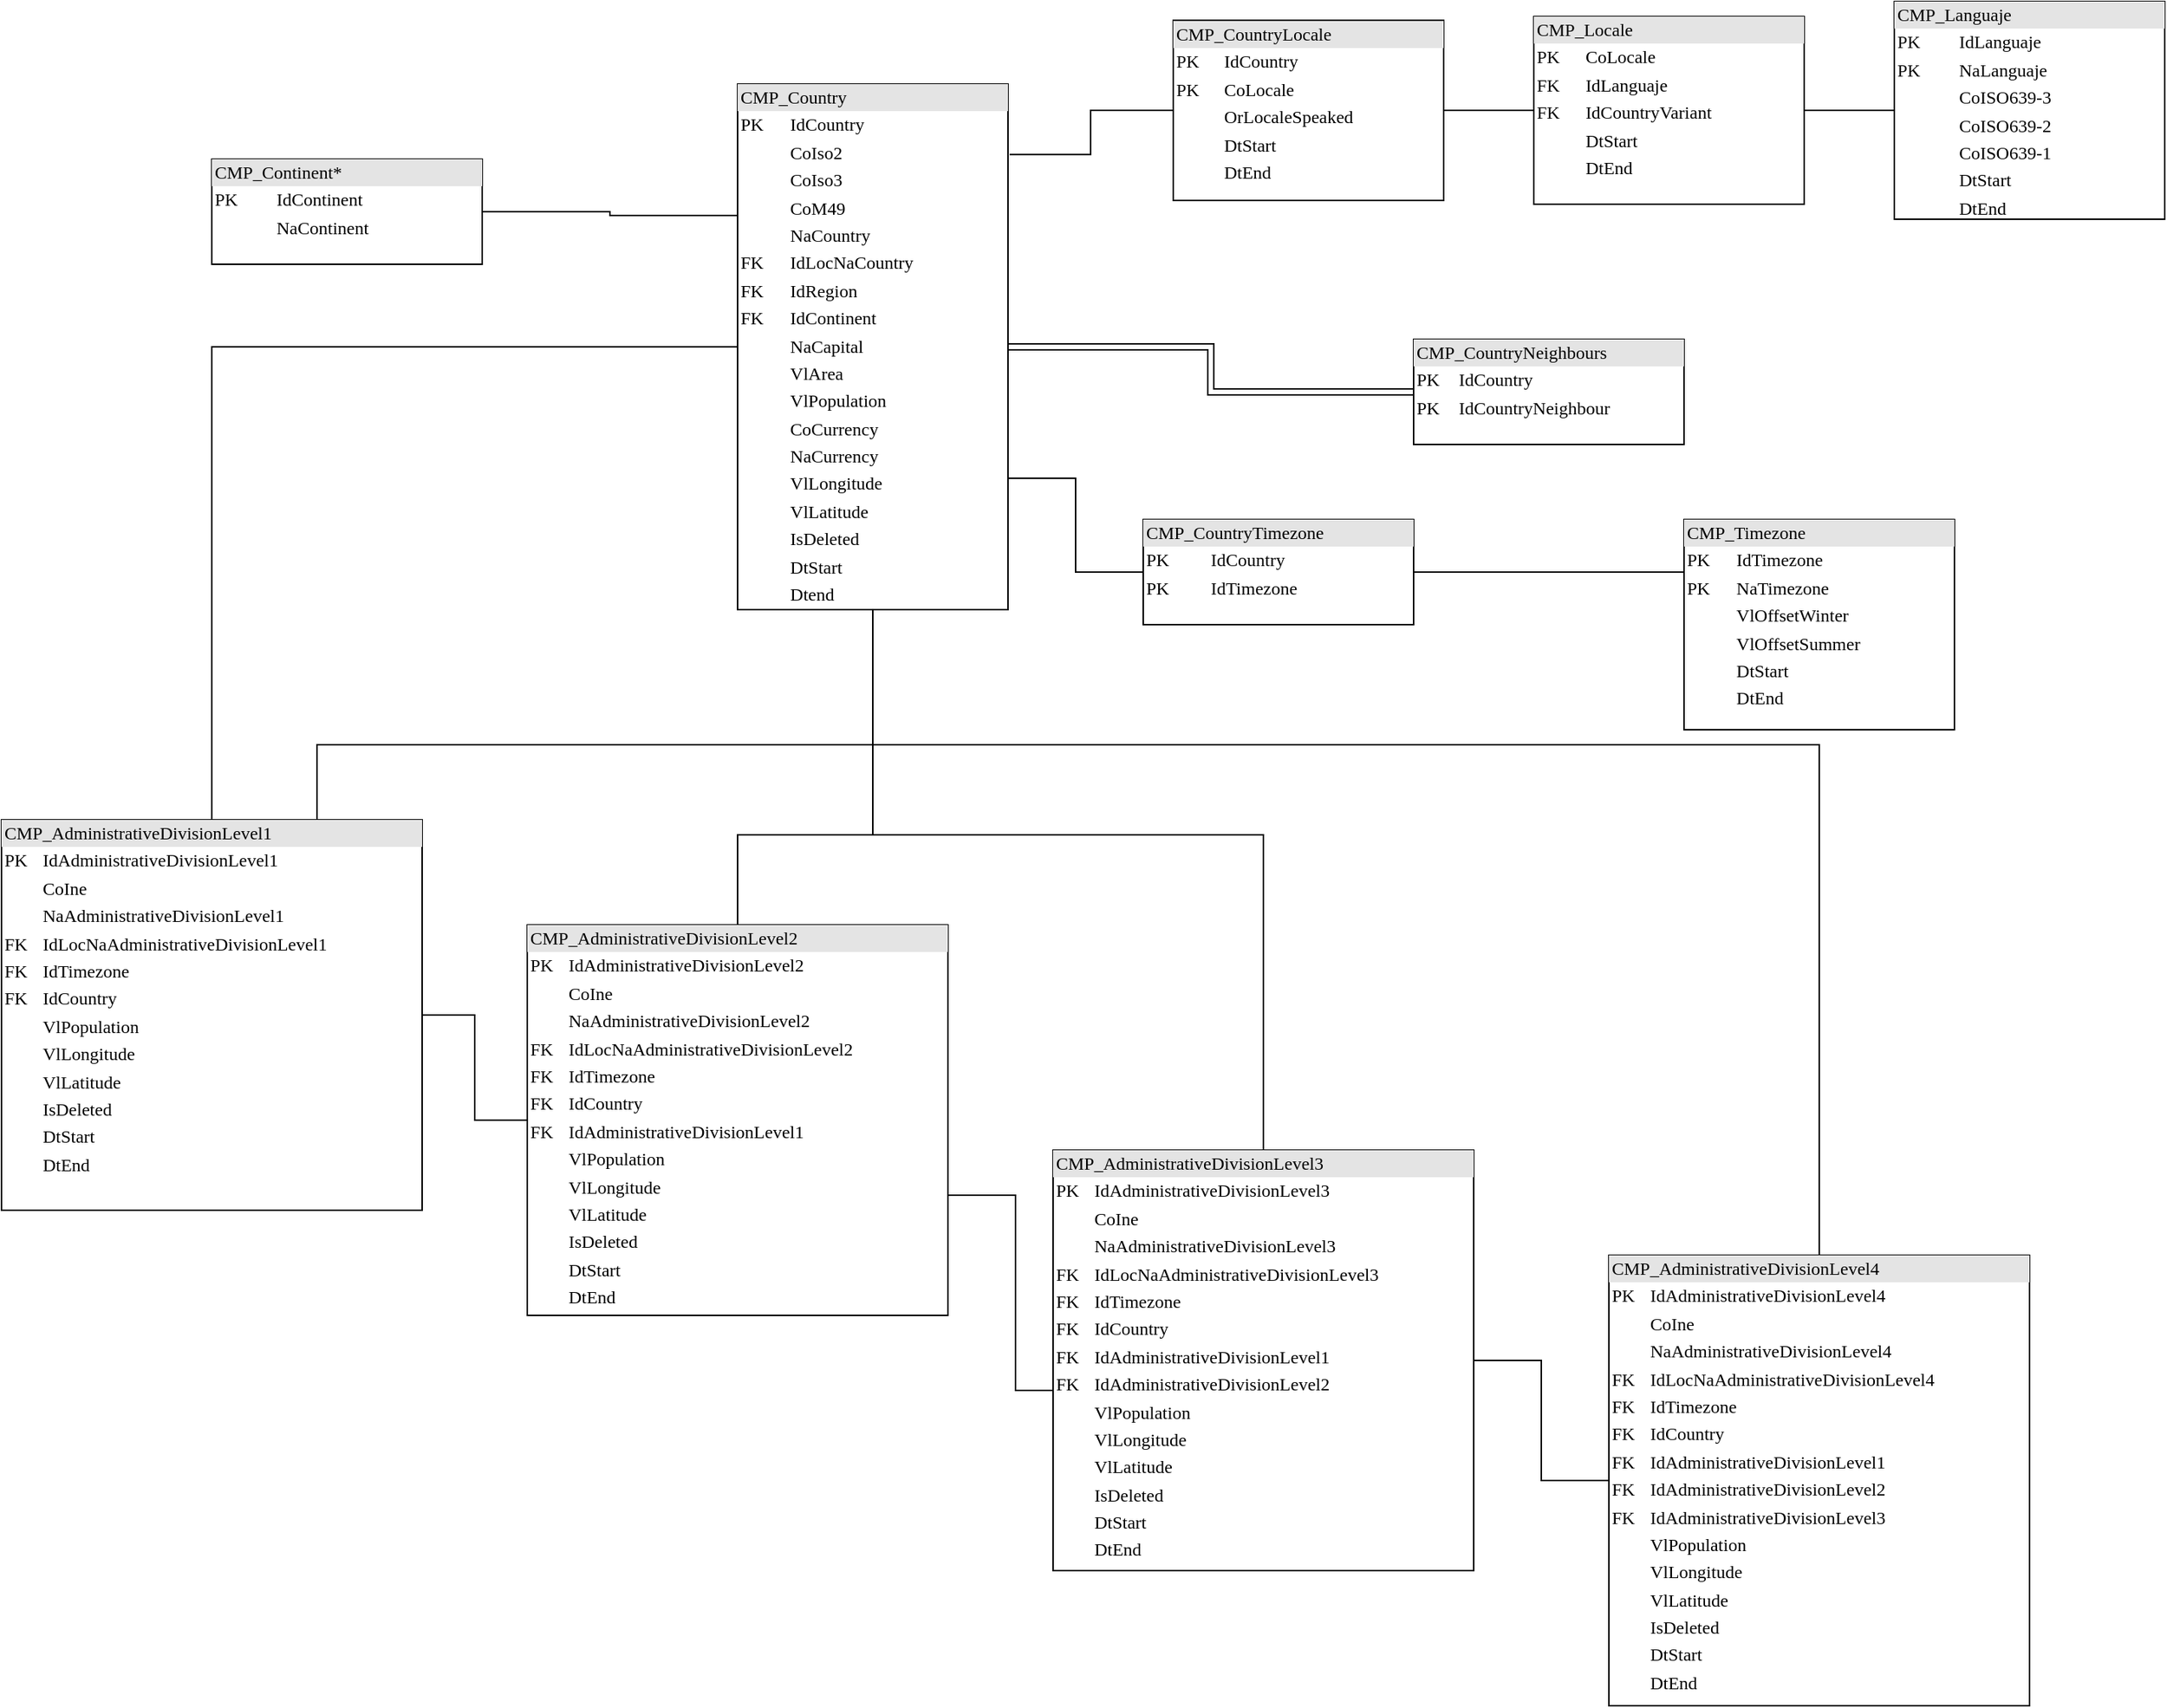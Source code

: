 <mxfile version="13.7.9" type="github">
  <diagram name="Page-1" id="2ca16b54-16f6-2749-3443-fa8db7711227">
    <mxGraphModel dx="2522" dy="762" grid="1" gridSize="10" guides="1" tooltips="1" connect="1" arrows="1" fold="1" page="1" pageScale="1" pageWidth="1100" pageHeight="850" background="#ffffff" math="0" shadow="0">
      <root>
        <mxCell id="0" />
        <mxCell id="1" parent="0" />
        <mxCell id="xBLFMSHuW-Dx7zJTYd9U-6" value="" style="edgeStyle=orthogonalEdgeStyle;rounded=0;orthogonalLoop=1;jettySize=auto;html=1;startArrow=none;startFill=0;endArrow=none;endFill=0;entryX=0;entryY=0.25;entryDx=0;entryDy=0;" edge="1" parent="1" source="2ed32ef02a7f4228-1" target="2ed32ef02a7f4228-5">
          <mxGeometry relative="1" as="geometry" />
        </mxCell>
        <mxCell id="2ed32ef02a7f4228-1" value="&lt;div style=&quot;box-sizing: border-box ; width: 100% ; background: #e4e4e4 ; padding: 2px&quot;&gt;CMP_Continent*&lt;/div&gt;&lt;table style=&quot;width: 100% ; font-size: 1em&quot; cellpadding=&quot;2&quot; cellspacing=&quot;0&quot;&gt;&lt;tbody&gt;&lt;tr&gt;&lt;td&gt;PK&lt;/td&gt;&lt;td&gt;IdContinent&lt;/td&gt;&lt;/tr&gt;&lt;tr&gt;&lt;td&gt;&lt;br&gt;&lt;/td&gt;&lt;td&gt;NaContinent&lt;br&gt;&lt;/td&gt;&lt;/tr&gt;&lt;tr&gt;&lt;td&gt;&lt;/td&gt;&lt;td&gt;&lt;br&gt;&lt;/td&gt;&lt;/tr&gt;&lt;/tbody&gt;&lt;/table&gt;" style="verticalAlign=top;align=left;overflow=fill;html=1;rounded=0;shadow=0;comic=0;labelBackgroundColor=none;strokeWidth=1;fontFamily=Verdana;fontSize=12" parent="1" vertex="1">
          <mxGeometry x="-210" y="290" width="180" height="70" as="geometry" />
        </mxCell>
        <mxCell id="2ed32ef02a7f4228-4" value="&lt;div style=&quot;box-sizing: border-box ; width: 100% ; background: #e4e4e4 ; padding: 2px&quot;&gt;CMP_AdministrativeDivisionLevel1&lt;/div&gt;&lt;table style=&quot;width: 100% ; font-size: 1em&quot; cellpadding=&quot;2&quot; cellspacing=&quot;0&quot;&gt;&lt;tbody&gt;&lt;tr&gt;&lt;td&gt;PK&lt;/td&gt;&lt;td&gt;IdAdministrativeDivisionLevel1&lt;/td&gt;&lt;/tr&gt;&lt;tr&gt;&lt;td&gt;&lt;br&gt;&lt;/td&gt;&lt;td&gt;CoIne&lt;/td&gt;&lt;/tr&gt;&lt;tr&gt;&lt;td&gt;&lt;br&gt;&lt;/td&gt;&lt;td&gt;NaAdministrativeDivisionLevel1&lt;br&gt;&lt;/td&gt;&lt;/tr&gt;&lt;tr&gt;&lt;td&gt;FK&lt;/td&gt;&lt;td&gt;IdLocNaAdministrativeDivisionLevel1&lt;br&gt;&lt;/td&gt;&lt;/tr&gt;&lt;tr&gt;&lt;td&gt;FK&lt;/td&gt;&lt;td&gt;IdTimezone&lt;/td&gt;&lt;/tr&gt;&lt;tr&gt;&lt;td&gt;FK&lt;/td&gt;&lt;td&gt;IdCountry&lt;br&gt;&lt;/td&gt;&lt;/tr&gt;&lt;tr&gt;&lt;td&gt;&lt;br&gt;&lt;/td&gt;&lt;td&gt;VlPopulation&lt;/td&gt;&lt;/tr&gt;&lt;tr&gt;&lt;td&gt;&lt;br&gt;&lt;/td&gt;&lt;td&gt;VlLongitude&lt;/td&gt;&lt;/tr&gt;&lt;tr&gt;&lt;td&gt;&lt;br&gt;&lt;/td&gt;&lt;td&gt;VlLatitude&lt;/td&gt;&lt;/tr&gt;&lt;tr&gt;&lt;td&gt;&lt;br&gt;&lt;/td&gt;&lt;td&gt;IsDeleted&lt;/td&gt;&lt;/tr&gt;&lt;tr&gt;&lt;td&gt;&lt;br&gt;&lt;/td&gt;&lt;td&gt;DtStart&lt;/td&gt;&lt;/tr&gt;&lt;tr&gt;&lt;td&gt;&lt;br&gt;&lt;/td&gt;&lt;td&gt;DtEnd&lt;/td&gt;&lt;/tr&gt;&lt;/tbody&gt;&lt;/table&gt;" style="verticalAlign=top;align=left;overflow=fill;html=1;rounded=0;shadow=0;comic=0;labelBackgroundColor=none;strokeWidth=1;fontFamily=Verdana;fontSize=12" parent="1" vertex="1">
          <mxGeometry x="-350" y="730" width="280" height="260" as="geometry" />
        </mxCell>
        <mxCell id="xBLFMSHuW-Dx7zJTYd9U-7" value="" style="edgeStyle=orthogonalEdgeStyle;rounded=0;orthogonalLoop=1;jettySize=auto;html=1;startArrow=none;startFill=0;endArrow=none;endFill=0;" edge="1" parent="1" source="2ed32ef02a7f4228-5" target="2ed32ef02a7f4228-4">
          <mxGeometry relative="1" as="geometry" />
        </mxCell>
        <mxCell id="xBLFMSHuW-Dx7zJTYd9U-14" value="" style="edgeStyle=orthogonalEdgeStyle;rounded=0;orthogonalLoop=1;jettySize=auto;html=1;startArrow=none;startFill=0;endArrow=none;endFill=0;shape=link;" edge="1" parent="1" source="2ed32ef02a7f4228-5" target="xBLFMSHuW-Dx7zJTYd9U-12">
          <mxGeometry relative="1" as="geometry" />
        </mxCell>
        <mxCell id="xBLFMSHuW-Dx7zJTYd9U-25" style="edgeStyle=orthogonalEdgeStyle;rounded=0;orthogonalLoop=1;jettySize=auto;html=1;exitX=1;exitY=0.75;exitDx=0;exitDy=0;entryX=0;entryY=0.5;entryDx=0;entryDy=0;startArrow=none;startFill=0;endArrow=none;endFill=0;" edge="1" parent="1" source="2ed32ef02a7f4228-5" target="xBLFMSHuW-Dx7zJTYd9U-24">
          <mxGeometry relative="1" as="geometry" />
        </mxCell>
        <mxCell id="xBLFMSHuW-Dx7zJTYd9U-31" style="edgeStyle=orthogonalEdgeStyle;rounded=0;orthogonalLoop=1;jettySize=auto;html=1;exitX=0.5;exitY=1;exitDx=0;exitDy=0;entryX=0.75;entryY=0;entryDx=0;entryDy=0;startArrow=none;startFill=0;endArrow=none;endFill=0;" edge="1" parent="1" source="2ed32ef02a7f4228-5" target="2ed32ef02a7f4228-4">
          <mxGeometry relative="1" as="geometry">
            <Array as="points">
              <mxPoint x="230" y="680" />
              <mxPoint x="-140" y="680" />
            </Array>
          </mxGeometry>
        </mxCell>
        <mxCell id="xBLFMSHuW-Dx7zJTYd9U-32" style="edgeStyle=orthogonalEdgeStyle;rounded=0;orthogonalLoop=1;jettySize=auto;html=1;exitX=0.5;exitY=1;exitDx=0;exitDy=0;entryX=0.5;entryY=0;entryDx=0;entryDy=0;startArrow=none;startFill=0;endArrow=none;endFill=0;" edge="1" parent="1" source="2ed32ef02a7f4228-5" target="xBLFMSHuW-Dx7zJTYd9U-2">
          <mxGeometry relative="1" as="geometry">
            <Array as="points">
              <mxPoint x="230" y="740" />
              <mxPoint x="140" y="740" />
            </Array>
          </mxGeometry>
        </mxCell>
        <mxCell id="xBLFMSHuW-Dx7zJTYd9U-33" style="edgeStyle=orthogonalEdgeStyle;rounded=0;orthogonalLoop=1;jettySize=auto;html=1;exitX=0.5;exitY=1;exitDx=0;exitDy=0;entryX=0.5;entryY=0;entryDx=0;entryDy=0;startArrow=none;startFill=0;endArrow=none;endFill=0;" edge="1" parent="1" source="2ed32ef02a7f4228-5" target="xBLFMSHuW-Dx7zJTYd9U-3">
          <mxGeometry relative="1" as="geometry">
            <Array as="points">
              <mxPoint x="230" y="740" />
              <mxPoint x="490" y="740" />
            </Array>
          </mxGeometry>
        </mxCell>
        <mxCell id="xBLFMSHuW-Dx7zJTYd9U-34" style="edgeStyle=orthogonalEdgeStyle;rounded=0;orthogonalLoop=1;jettySize=auto;html=1;exitX=0.5;exitY=1;exitDx=0;exitDy=0;entryX=0.5;entryY=0;entryDx=0;entryDy=0;startArrow=none;startFill=0;endArrow=none;endFill=0;" edge="1" parent="1" source="2ed32ef02a7f4228-5" target="xBLFMSHuW-Dx7zJTYd9U-4">
          <mxGeometry relative="1" as="geometry">
            <Array as="points">
              <mxPoint x="230" y="680" />
              <mxPoint x="860" y="680" />
            </Array>
          </mxGeometry>
        </mxCell>
        <mxCell id="2ed32ef02a7f4228-5" value="&lt;div style=&quot;box-sizing: border-box ; width: 100% ; background: #e4e4e4 ; padding: 2px&quot;&gt;CMP_Country&lt;/div&gt;&lt;table style=&quot;width: 100% ; font-size: 1em&quot; cellpadding=&quot;2&quot; cellspacing=&quot;0&quot;&gt;&lt;tbody&gt;&lt;tr&gt;&lt;td&gt;PK&lt;/td&gt;&lt;td&gt;IdCountry&lt;/td&gt;&lt;/tr&gt;&lt;tr&gt;&lt;td&gt;&lt;br&gt;&lt;/td&gt;&lt;td&gt;CoIso2&lt;/td&gt;&lt;/tr&gt;&lt;tr&gt;&lt;td&gt;&lt;br&gt;&lt;/td&gt;&lt;td&gt;CoIso3&lt;/td&gt;&lt;/tr&gt;&lt;tr&gt;&lt;td&gt;&lt;/td&gt;&lt;td&gt;CoM49&lt;/td&gt;&lt;/tr&gt;&lt;tr&gt;&lt;td&gt;&lt;br&gt;&lt;/td&gt;&lt;td&gt;NaCountry&lt;/td&gt;&lt;/tr&gt;&lt;tr&gt;&lt;td&gt;FK&lt;/td&gt;&lt;td&gt;IdLocNaCountry&lt;/td&gt;&lt;/tr&gt;&lt;tr&gt;&lt;td&gt;FK&lt;/td&gt;&lt;td&gt;IdRegion&lt;/td&gt;&lt;/tr&gt;&lt;tr&gt;&lt;td&gt;FK&lt;/td&gt;&lt;td&gt;IdContinent&lt;/td&gt;&lt;/tr&gt;&lt;tr&gt;&lt;td&gt;&lt;br&gt;&lt;/td&gt;&lt;td&gt;NaCapital&lt;/td&gt;&lt;/tr&gt;&lt;tr&gt;&lt;td&gt;&lt;br&gt;&lt;/td&gt;&lt;td&gt;VlArea&lt;/td&gt;&lt;/tr&gt;&lt;tr&gt;&lt;td&gt;&lt;br&gt;&lt;/td&gt;&lt;td&gt;VlPopulation&lt;/td&gt;&lt;/tr&gt;&lt;tr&gt;&lt;td&gt;&lt;br&gt;&lt;/td&gt;&lt;td&gt;CoCurrency&lt;/td&gt;&lt;/tr&gt;&lt;tr&gt;&lt;td&gt;&lt;br&gt;&lt;/td&gt;&lt;td&gt;NaCurrency&lt;/td&gt;&lt;/tr&gt;&lt;tr&gt;&lt;td&gt;&lt;br&gt;&lt;/td&gt;&lt;td&gt;VlLongitude&lt;/td&gt;&lt;/tr&gt;&lt;tr&gt;&lt;td&gt;&lt;br&gt;&lt;/td&gt;&lt;td&gt;VlLatitude&lt;/td&gt;&lt;/tr&gt;&lt;tr&gt;&lt;td&gt;&lt;br&gt;&lt;/td&gt;&lt;td&gt;IsDeleted&lt;/td&gt;&lt;/tr&gt;&lt;tr&gt;&lt;td&gt;&lt;br&gt;&lt;/td&gt;&lt;td&gt;DtStart&lt;/td&gt;&lt;/tr&gt;&lt;tr&gt;&lt;td&gt;&lt;br&gt;&lt;/td&gt;&lt;td&gt;Dtend&lt;/td&gt;&lt;/tr&gt;&lt;/tbody&gt;&lt;/table&gt;" style="verticalAlign=top;align=left;overflow=fill;html=1;rounded=0;shadow=0;comic=0;labelBackgroundColor=none;strokeWidth=1;fontFamily=Verdana;fontSize=12" parent="1" vertex="1">
          <mxGeometry x="140" y="240" width="180" height="350" as="geometry" />
        </mxCell>
        <mxCell id="xBLFMSHuW-Dx7zJTYd9U-8" value="" style="edgeStyle=orthogonalEdgeStyle;rounded=0;orthogonalLoop=1;jettySize=auto;html=1;startArrow=none;startFill=0;endArrow=none;endFill=0;" edge="1" parent="1" source="xBLFMSHuW-Dx7zJTYd9U-2" target="2ed32ef02a7f4228-4">
          <mxGeometry relative="1" as="geometry" />
        </mxCell>
        <mxCell id="xBLFMSHuW-Dx7zJTYd9U-2" value="&lt;div style=&quot;box-sizing: border-box ; width: 100% ; background: #e4e4e4 ; padding: 2px&quot;&gt;CMP_AdministrativeDivisionLevel2&lt;/div&gt;&lt;table style=&quot;width: 100% ; font-size: 1em&quot; cellpadding=&quot;2&quot; cellspacing=&quot;0&quot;&gt;&lt;tbody&gt;&lt;tr&gt;&lt;td&gt;PK&lt;/td&gt;&lt;td&gt;IdAdministrativeDivisionLevel2&lt;/td&gt;&lt;/tr&gt;&lt;tr&gt;&lt;td&gt;&lt;br&gt;&lt;/td&gt;&lt;td&gt;CoIne&lt;/td&gt;&lt;/tr&gt;&lt;tr&gt;&lt;td&gt;&lt;br&gt;&lt;/td&gt;&lt;td&gt;NaAdministrativeDivisionLevel2&lt;br&gt;&lt;/td&gt;&lt;/tr&gt;&lt;tr&gt;&lt;td&gt;FK&lt;/td&gt;&lt;td&gt;IdLocNaAdministrativeDivisionLevel2&lt;br&gt;&lt;/td&gt;&lt;/tr&gt;&lt;tr&gt;&lt;td&gt;FK&lt;/td&gt;&lt;td&gt;IdTimezone&lt;/td&gt;&lt;/tr&gt;&lt;tr&gt;&lt;td&gt;FK&lt;/td&gt;&lt;td&gt;IdCountry&lt;/td&gt;&lt;/tr&gt;&lt;tr&gt;&lt;td&gt;FK&lt;/td&gt;&lt;td&gt;IdAdministrativeDivisionLevel1&lt;br&gt;&lt;/td&gt;&lt;/tr&gt;&lt;tr&gt;&lt;td&gt;&lt;br&gt;&lt;/td&gt;&lt;td&gt;VlPopulation&lt;/td&gt;&lt;/tr&gt;&lt;tr&gt;&lt;td&gt;&lt;br&gt;&lt;/td&gt;&lt;td&gt;VlLongitude&lt;/td&gt;&lt;/tr&gt;&lt;tr&gt;&lt;td&gt;&lt;br&gt;&lt;/td&gt;&lt;td&gt;VlLatitude&lt;/td&gt;&lt;/tr&gt;&lt;tr&gt;&lt;td&gt;&lt;br&gt;&lt;/td&gt;&lt;td&gt;IsDeleted&lt;/td&gt;&lt;/tr&gt;&lt;tr&gt;&lt;td&gt;&lt;br&gt;&lt;/td&gt;&lt;td&gt;DtStart&lt;/td&gt;&lt;/tr&gt;&lt;tr&gt;&lt;td&gt;&lt;br&gt;&lt;/td&gt;&lt;td&gt;DtEnd&lt;/td&gt;&lt;/tr&gt;&lt;/tbody&gt;&lt;/table&gt;" style="verticalAlign=top;align=left;overflow=fill;html=1;rounded=0;shadow=0;comic=0;labelBackgroundColor=none;strokeWidth=1;fontFamily=Verdana;fontSize=12" vertex="1" parent="1">
          <mxGeometry y="800" width="280" height="260" as="geometry" />
        </mxCell>
        <mxCell id="xBLFMSHuW-Dx7zJTYd9U-9" value="" style="edgeStyle=orthogonalEdgeStyle;rounded=0;orthogonalLoop=1;jettySize=auto;html=1;startArrow=none;startFill=0;endArrow=none;endFill=0;" edge="1" parent="1" source="xBLFMSHuW-Dx7zJTYd9U-3" target="xBLFMSHuW-Dx7zJTYd9U-2">
          <mxGeometry relative="1" as="geometry">
            <Array as="points">
              <mxPoint x="325" y="1110" />
              <mxPoint x="325" y="980" />
            </Array>
          </mxGeometry>
        </mxCell>
        <mxCell id="xBLFMSHuW-Dx7zJTYd9U-3" value="&lt;div style=&quot;box-sizing: border-box ; width: 100% ; background: #e4e4e4 ; padding: 2px&quot;&gt;CMP_AdministrativeDivisionLevel3&lt;/div&gt;&lt;table style=&quot;width: 100% ; font-size: 1em&quot; cellpadding=&quot;2&quot; cellspacing=&quot;0&quot;&gt;&lt;tbody&gt;&lt;tr&gt;&lt;td&gt;PK&lt;/td&gt;&lt;td&gt;IdAdministrativeDivisionLevel3&lt;/td&gt;&lt;/tr&gt;&lt;tr&gt;&lt;td&gt;&lt;br&gt;&lt;/td&gt;&lt;td&gt;CoIne&lt;/td&gt;&lt;/tr&gt;&lt;tr&gt;&lt;td&gt;&lt;br&gt;&lt;/td&gt;&lt;td&gt;NaAdministrativeDivisionLevel3&lt;br&gt;&lt;/td&gt;&lt;/tr&gt;&lt;tr&gt;&lt;td&gt;FK&lt;/td&gt;&lt;td&gt;IdLocNaAdministrativeDivisionLevel3&lt;br&gt;&lt;/td&gt;&lt;/tr&gt;&lt;tr&gt;&lt;td&gt;FK&lt;/td&gt;&lt;td&gt;IdTimezone&lt;/td&gt;&lt;/tr&gt;&lt;tr&gt;&lt;td&gt;FK&lt;/td&gt;&lt;td&gt;IdCountry&lt;/td&gt;&lt;/tr&gt;&lt;tr&gt;&lt;td&gt;FK&lt;/td&gt;&lt;td&gt;IdAdministrativeDivisionLevel1&lt;br&gt;&lt;/td&gt;&lt;/tr&gt;&lt;tr&gt;&lt;td&gt;FK&lt;/td&gt;&lt;td&gt;IdAdministrativeDivisionLevel2&lt;br&gt;&lt;/td&gt;&lt;/tr&gt;&lt;tr&gt;&lt;td&gt;&lt;br&gt;&lt;/td&gt;&lt;td&gt;VlPopulation&lt;/td&gt;&lt;/tr&gt;&lt;tr&gt;&lt;td&gt;&lt;br&gt;&lt;/td&gt;&lt;td&gt;VlLongitude&lt;/td&gt;&lt;/tr&gt;&lt;tr&gt;&lt;td&gt;&lt;br&gt;&lt;/td&gt;&lt;td&gt;VlLatitude&lt;/td&gt;&lt;/tr&gt;&lt;tr&gt;&lt;td&gt;&lt;br&gt;&lt;/td&gt;&lt;td&gt;IsDeleted&lt;/td&gt;&lt;/tr&gt;&lt;tr&gt;&lt;td&gt;&lt;br&gt;&lt;/td&gt;&lt;td&gt;DtStart&lt;/td&gt;&lt;/tr&gt;&lt;tr&gt;&lt;td&gt;&lt;br&gt;&lt;/td&gt;&lt;td&gt;DtEnd&lt;/td&gt;&lt;/tr&gt;&lt;/tbody&gt;&lt;/table&gt;" style="verticalAlign=top;align=left;overflow=fill;html=1;rounded=0;shadow=0;comic=0;labelBackgroundColor=none;strokeWidth=1;fontFamily=Verdana;fontSize=12" vertex="1" parent="1">
          <mxGeometry x="350" y="950" width="280" height="280" as="geometry" />
        </mxCell>
        <mxCell id="xBLFMSHuW-Dx7zJTYd9U-10" value="" style="edgeStyle=orthogonalEdgeStyle;rounded=0;orthogonalLoop=1;jettySize=auto;html=1;startArrow=none;startFill=0;endArrow=none;endFill=0;" edge="1" parent="1" source="xBLFMSHuW-Dx7zJTYd9U-4" target="xBLFMSHuW-Dx7zJTYd9U-3">
          <mxGeometry relative="1" as="geometry" />
        </mxCell>
        <mxCell id="xBLFMSHuW-Dx7zJTYd9U-4" value="&lt;div style=&quot;box-sizing: border-box ; width: 100% ; background: #e4e4e4 ; padding: 2px&quot;&gt;CMP_AdministrativeDivisionLevel4&lt;/div&gt;&lt;table style=&quot;width: 100% ; font-size: 1em&quot; cellpadding=&quot;2&quot; cellspacing=&quot;0&quot;&gt;&lt;tbody&gt;&lt;tr&gt;&lt;td&gt;PK&lt;/td&gt;&lt;td&gt;IdAdministrativeDivisionLevel4&lt;/td&gt;&lt;/tr&gt;&lt;tr&gt;&lt;td&gt;&lt;br&gt;&lt;/td&gt;&lt;td&gt;CoIne&lt;/td&gt;&lt;/tr&gt;&lt;tr&gt;&lt;td&gt;&lt;br&gt;&lt;/td&gt;&lt;td&gt;NaAdministrativeDivisionLevel4&lt;br&gt;&lt;/td&gt;&lt;/tr&gt;&lt;tr&gt;&lt;td&gt;FK&lt;/td&gt;&lt;td&gt;IdLocNaAdministrativeDivisionLevel4&lt;br&gt;&lt;/td&gt;&lt;/tr&gt;&lt;tr&gt;&lt;td&gt;FK&lt;/td&gt;&lt;td&gt;IdTimezone&lt;/td&gt;&lt;/tr&gt;&lt;tr&gt;&lt;td&gt;FK&lt;br&gt;&lt;/td&gt;&lt;td&gt;IdCountry&lt;/td&gt;&lt;/tr&gt;&lt;tr&gt;&lt;td&gt;FK&lt;br&gt;&lt;/td&gt;&lt;td&gt;IdAdministrativeDivisionLevel1&lt;br&gt;&lt;/td&gt;&lt;/tr&gt;&lt;tr&gt;&lt;td&gt;FK&lt;br&gt;&lt;/td&gt;&lt;td&gt;IdAdministrativeDivisionLevel2&lt;br&gt;&lt;/td&gt;&lt;/tr&gt;&lt;tr&gt;&lt;td&gt;FK&lt;/td&gt;&lt;td&gt;IdAdministrativeDivisionLevel3&lt;br&gt;&lt;/td&gt;&lt;/tr&gt;&lt;tr&gt;&lt;td&gt;&lt;br&gt;&lt;/td&gt;&lt;td&gt;VlPopulation&lt;/td&gt;&lt;/tr&gt;&lt;tr&gt;&lt;td&gt;&lt;br&gt;&lt;/td&gt;&lt;td&gt;VlLongitude&lt;/td&gt;&lt;/tr&gt;&lt;tr&gt;&lt;td&gt;&lt;br&gt;&lt;/td&gt;&lt;td&gt;VlLatitude&lt;/td&gt;&lt;/tr&gt;&lt;tr&gt;&lt;td&gt;&lt;br&gt;&lt;/td&gt;&lt;td&gt;IsDeleted&lt;/td&gt;&lt;/tr&gt;&lt;tr&gt;&lt;td&gt;&lt;br&gt;&lt;/td&gt;&lt;td&gt;DtStart&lt;/td&gt;&lt;/tr&gt;&lt;tr&gt;&lt;td&gt;&lt;br&gt;&lt;/td&gt;&lt;td&gt;DtEnd&lt;/td&gt;&lt;/tr&gt;&lt;/tbody&gt;&lt;/table&gt;" style="verticalAlign=top;align=left;overflow=fill;html=1;rounded=0;shadow=0;comic=0;labelBackgroundColor=none;strokeWidth=1;fontFamily=Verdana;fontSize=12" vertex="1" parent="1">
          <mxGeometry x="720" y="1020" width="280" height="300" as="geometry" />
        </mxCell>
        <mxCell id="xBLFMSHuW-Dx7zJTYd9U-12" value="&lt;div style=&quot;box-sizing: border-box ; width: 100% ; background: #e4e4e4 ; padding: 2px&quot;&gt;CMP_CountryNeighbours&lt;/div&gt;&lt;table style=&quot;width: 100% ; font-size: 1em&quot; cellpadding=&quot;2&quot; cellspacing=&quot;0&quot;&gt;&lt;tbody&gt;&lt;tr&gt;&lt;td&gt;PK&lt;/td&gt;&lt;td&gt;IdCountry&lt;/td&gt;&lt;/tr&gt;&lt;tr&gt;&lt;td&gt;PK&lt;/td&gt;&lt;td&gt;IdCountryNeighbour&lt;br&gt;&lt;/td&gt;&lt;/tr&gt;&lt;tr&gt;&lt;td&gt;&lt;/td&gt;&lt;td&gt;&lt;br&gt;&lt;/td&gt;&lt;/tr&gt;&lt;/tbody&gt;&lt;/table&gt;" style="verticalAlign=top;align=left;overflow=fill;html=1;rounded=0;shadow=0;comic=0;labelBackgroundColor=none;strokeWidth=1;fontFamily=Verdana;fontSize=12" vertex="1" parent="1">
          <mxGeometry x="590" y="410" width="180" height="70" as="geometry" />
        </mxCell>
        <mxCell id="xBLFMSHuW-Dx7zJTYd9U-15" value="&lt;div style=&quot;box-sizing: border-box ; width: 100% ; background: #e4e4e4 ; padding: 2px&quot;&gt;CMP_Timezone&lt;/div&gt;&lt;table style=&quot;width: 100% ; font-size: 1em&quot; cellpadding=&quot;2&quot; cellspacing=&quot;0&quot;&gt;&lt;tbody&gt;&lt;tr&gt;&lt;td&gt;PK&lt;/td&gt;&lt;td&gt;IdTimezone&lt;/td&gt;&lt;/tr&gt;&lt;tr&gt;&lt;td&gt;PK&lt;/td&gt;&lt;td&gt;NaTimezone&lt;br&gt;&lt;/td&gt;&lt;/tr&gt;&lt;tr&gt;&lt;td&gt;&lt;br&gt;&lt;/td&gt;&lt;td&gt;VlOffsetWinter&lt;br&gt;&lt;/td&gt;&lt;/tr&gt;&lt;tr&gt;&lt;td&gt;&lt;br&gt;&lt;/td&gt;&lt;td&gt;VlOffsetSummer&lt;br&gt;&lt;/td&gt;&lt;/tr&gt;&lt;tr&gt;&lt;td&gt;&lt;br&gt;&lt;/td&gt;&lt;td&gt;DtStart&lt;/td&gt;&lt;/tr&gt;&lt;tr&gt;&lt;td&gt;&lt;br&gt;&lt;/td&gt;&lt;td&gt;DtEnd&lt;/td&gt;&lt;/tr&gt;&lt;tr&gt;&lt;td&gt;&lt;/td&gt;&lt;td&gt;&lt;br&gt;&lt;/td&gt;&lt;/tr&gt;&lt;/tbody&gt;&lt;/table&gt;" style="verticalAlign=top;align=left;overflow=fill;html=1;rounded=0;shadow=0;comic=0;labelBackgroundColor=none;strokeWidth=1;fontFamily=Verdana;fontSize=12" vertex="1" parent="1">
          <mxGeometry x="770" y="530" width="180" height="140" as="geometry" />
        </mxCell>
        <mxCell id="xBLFMSHuW-Dx7zJTYd9U-20" value="&lt;div style=&quot;box-sizing: border-box ; width: 100% ; background: #e4e4e4 ; padding: 2px&quot;&gt;CMP_Languaje&lt;/div&gt;&lt;table style=&quot;width: 100% ; font-size: 1em&quot; cellpadding=&quot;2&quot; cellspacing=&quot;0&quot;&gt;&lt;tbody&gt;&lt;tr&gt;&lt;td&gt;PK&lt;/td&gt;&lt;td&gt;IdLanguaje&lt;/td&gt;&lt;/tr&gt;&lt;tr&gt;&lt;td&gt;PK&lt;/td&gt;&lt;td&gt;NaLanguaje&lt;br&gt;&lt;/td&gt;&lt;/tr&gt;&lt;tr&gt;&lt;td&gt;&lt;br&gt;&lt;/td&gt;&lt;td&gt;CoISO639-3&lt;br&gt;&lt;/td&gt;&lt;/tr&gt;&lt;tr&gt;&lt;td&gt;&lt;br&gt;&lt;/td&gt;&lt;td&gt;CoISO639-2&lt;br&gt;&lt;/td&gt;&lt;/tr&gt;&lt;tr&gt;&lt;td&gt;&lt;/td&gt;&lt;td&gt;CoISO639-1&lt;br&gt;&lt;/td&gt;&lt;/tr&gt;&lt;tr&gt;&lt;td&gt;&lt;br&gt;&lt;/td&gt;&lt;td&gt;DtStart&lt;/td&gt;&lt;/tr&gt;&lt;tr&gt;&lt;td&gt;&lt;br&gt;&lt;/td&gt;&lt;td&gt;DtEnd&lt;/td&gt;&lt;/tr&gt;&lt;/tbody&gt;&lt;/table&gt;" style="verticalAlign=top;align=left;overflow=fill;html=1;rounded=0;shadow=0;comic=0;labelBackgroundColor=none;strokeWidth=1;fontFamily=Verdana;fontSize=12" vertex="1" parent="1">
          <mxGeometry x="910" y="185" width="180" height="145" as="geometry" />
        </mxCell>
        <mxCell id="xBLFMSHuW-Dx7zJTYd9U-22" style="edgeStyle=orthogonalEdgeStyle;rounded=0;orthogonalLoop=1;jettySize=auto;html=1;exitX=0;exitY=0.5;exitDx=0;exitDy=0;entryX=1.006;entryY=0.134;entryDx=0;entryDy=0;entryPerimeter=0;startArrow=none;startFill=0;endArrow=none;endFill=0;" edge="1" parent="1" source="xBLFMSHuW-Dx7zJTYd9U-21" target="2ed32ef02a7f4228-5">
          <mxGeometry relative="1" as="geometry" />
        </mxCell>
        <mxCell id="xBLFMSHuW-Dx7zJTYd9U-21" value="&lt;div style=&quot;box-sizing: border-box ; width: 100% ; background: #e4e4e4 ; padding: 2px&quot;&gt;CMP_CountryLocale&lt;/div&gt;&lt;table style=&quot;width: 100% ; font-size: 1em&quot; cellpadding=&quot;2&quot; cellspacing=&quot;0&quot;&gt;&lt;tbody&gt;&lt;tr&gt;&lt;td&gt;PK&lt;/td&gt;&lt;td&gt;IdCountry&lt;/td&gt;&lt;/tr&gt;&lt;tr&gt;&lt;td&gt;PK&lt;/td&gt;&lt;td&gt;CoLocale&lt;br&gt;&lt;/td&gt;&lt;/tr&gt;&lt;tr&gt;&lt;td&gt;&lt;br&gt;&lt;/td&gt;&lt;td&gt;OrLocaleSpeaked&lt;/td&gt;&lt;/tr&gt;&lt;tr&gt;&lt;td&gt;&lt;br&gt;&lt;/td&gt;&lt;td&gt;DtStart&lt;/td&gt;&lt;/tr&gt;&lt;tr&gt;&lt;td&gt;&lt;br&gt;&lt;/td&gt;&lt;td&gt;DtEnd&lt;/td&gt;&lt;/tr&gt;&lt;tr&gt;&lt;td&gt;&lt;/td&gt;&lt;td&gt;&lt;br&gt;&lt;/td&gt;&lt;/tr&gt;&lt;/tbody&gt;&lt;/table&gt;" style="verticalAlign=top;align=left;overflow=fill;html=1;rounded=0;shadow=0;comic=0;labelBackgroundColor=none;strokeWidth=1;fontFamily=Verdana;fontSize=12" vertex="1" parent="1">
          <mxGeometry x="430" y="197.5" width="180" height="120" as="geometry" />
        </mxCell>
        <mxCell id="xBLFMSHuW-Dx7zJTYd9U-26" style="edgeStyle=orthogonalEdgeStyle;rounded=0;orthogonalLoop=1;jettySize=auto;html=1;exitX=1;exitY=0.5;exitDx=0;exitDy=0;entryX=0;entryY=0.25;entryDx=0;entryDy=0;startArrow=none;startFill=0;endArrow=none;endFill=0;" edge="1" parent="1" source="xBLFMSHuW-Dx7zJTYd9U-24" target="xBLFMSHuW-Dx7zJTYd9U-15">
          <mxGeometry relative="1" as="geometry" />
        </mxCell>
        <mxCell id="xBLFMSHuW-Dx7zJTYd9U-24" value="&lt;div style=&quot;box-sizing: border-box ; width: 100% ; background: #e4e4e4 ; padding: 2px&quot;&gt;CMP_CountryTimezone&lt;/div&gt;&lt;table style=&quot;width: 100% ; font-size: 1em&quot; cellpadding=&quot;2&quot; cellspacing=&quot;0&quot;&gt;&lt;tbody&gt;&lt;tr&gt;&lt;td&gt;PK&lt;/td&gt;&lt;td&gt;IdCountry&lt;/td&gt;&lt;/tr&gt;&lt;tr&gt;&lt;td&gt;PK&lt;/td&gt;&lt;td&gt;IdTimezone&lt;br&gt;&lt;/td&gt;&lt;/tr&gt;&lt;tr&gt;&lt;td&gt;&lt;/td&gt;&lt;td&gt;&lt;br&gt;&lt;/td&gt;&lt;/tr&gt;&lt;/tbody&gt;&lt;/table&gt;" style="verticalAlign=top;align=left;overflow=fill;html=1;rounded=0;shadow=0;comic=0;labelBackgroundColor=none;strokeWidth=1;fontFamily=Verdana;fontSize=12" vertex="1" parent="1">
          <mxGeometry x="410" y="530" width="180" height="70" as="geometry" />
        </mxCell>
        <mxCell id="xBLFMSHuW-Dx7zJTYd9U-29" style="edgeStyle=orthogonalEdgeStyle;rounded=0;orthogonalLoop=1;jettySize=auto;html=1;exitX=0;exitY=0.5;exitDx=0;exitDy=0;entryX=1;entryY=0.5;entryDx=0;entryDy=0;startArrow=none;startFill=0;endArrow=none;endFill=0;" edge="1" parent="1" source="xBLFMSHuW-Dx7zJTYd9U-28" target="xBLFMSHuW-Dx7zJTYd9U-21">
          <mxGeometry relative="1" as="geometry" />
        </mxCell>
        <mxCell id="xBLFMSHuW-Dx7zJTYd9U-30" style="edgeStyle=orthogonalEdgeStyle;rounded=0;orthogonalLoop=1;jettySize=auto;html=1;exitX=1;exitY=0.5;exitDx=0;exitDy=0;entryX=0;entryY=0.5;entryDx=0;entryDy=0;startArrow=none;startFill=0;endArrow=none;endFill=0;" edge="1" parent="1" source="xBLFMSHuW-Dx7zJTYd9U-28" target="xBLFMSHuW-Dx7zJTYd9U-20">
          <mxGeometry relative="1" as="geometry" />
        </mxCell>
        <mxCell id="xBLFMSHuW-Dx7zJTYd9U-28" value="&lt;div style=&quot;box-sizing: border-box ; width: 100% ; background: #e4e4e4 ; padding: 2px&quot;&gt;CMP_Locale&lt;/div&gt;&lt;table style=&quot;width: 100% ; font-size: 1em&quot; cellpadding=&quot;2&quot; cellspacing=&quot;0&quot;&gt;&lt;tbody&gt;&lt;tr&gt;&lt;td&gt;PK&lt;/td&gt;&lt;td&gt;CoLocale&lt;/td&gt;&lt;/tr&gt;&lt;tr&gt;&lt;td&gt;FK&lt;br&gt;&lt;/td&gt;&lt;td&gt;IdLanguaje&lt;br&gt;&lt;/td&gt;&lt;/tr&gt;&lt;tr&gt;&lt;td&gt;FK&lt;br&gt;&lt;/td&gt;&lt;td&gt;IdCountryVariant&lt;/td&gt;&lt;/tr&gt;&lt;tr&gt;&lt;td&gt;&lt;br&gt;&lt;/td&gt;&lt;td&gt;DtStart&lt;/td&gt;&lt;/tr&gt;&lt;tr&gt;&lt;td&gt;&lt;br&gt;&lt;/td&gt;&lt;td&gt;DtEnd&lt;/td&gt;&lt;/tr&gt;&lt;/tbody&gt;&lt;/table&gt;" style="verticalAlign=top;align=left;overflow=fill;html=1;rounded=0;shadow=0;comic=0;labelBackgroundColor=none;strokeWidth=1;fontFamily=Verdana;fontSize=12" vertex="1" parent="1">
          <mxGeometry x="670" y="195" width="180" height="125" as="geometry" />
        </mxCell>
      </root>
    </mxGraphModel>
  </diagram>
</mxfile>
